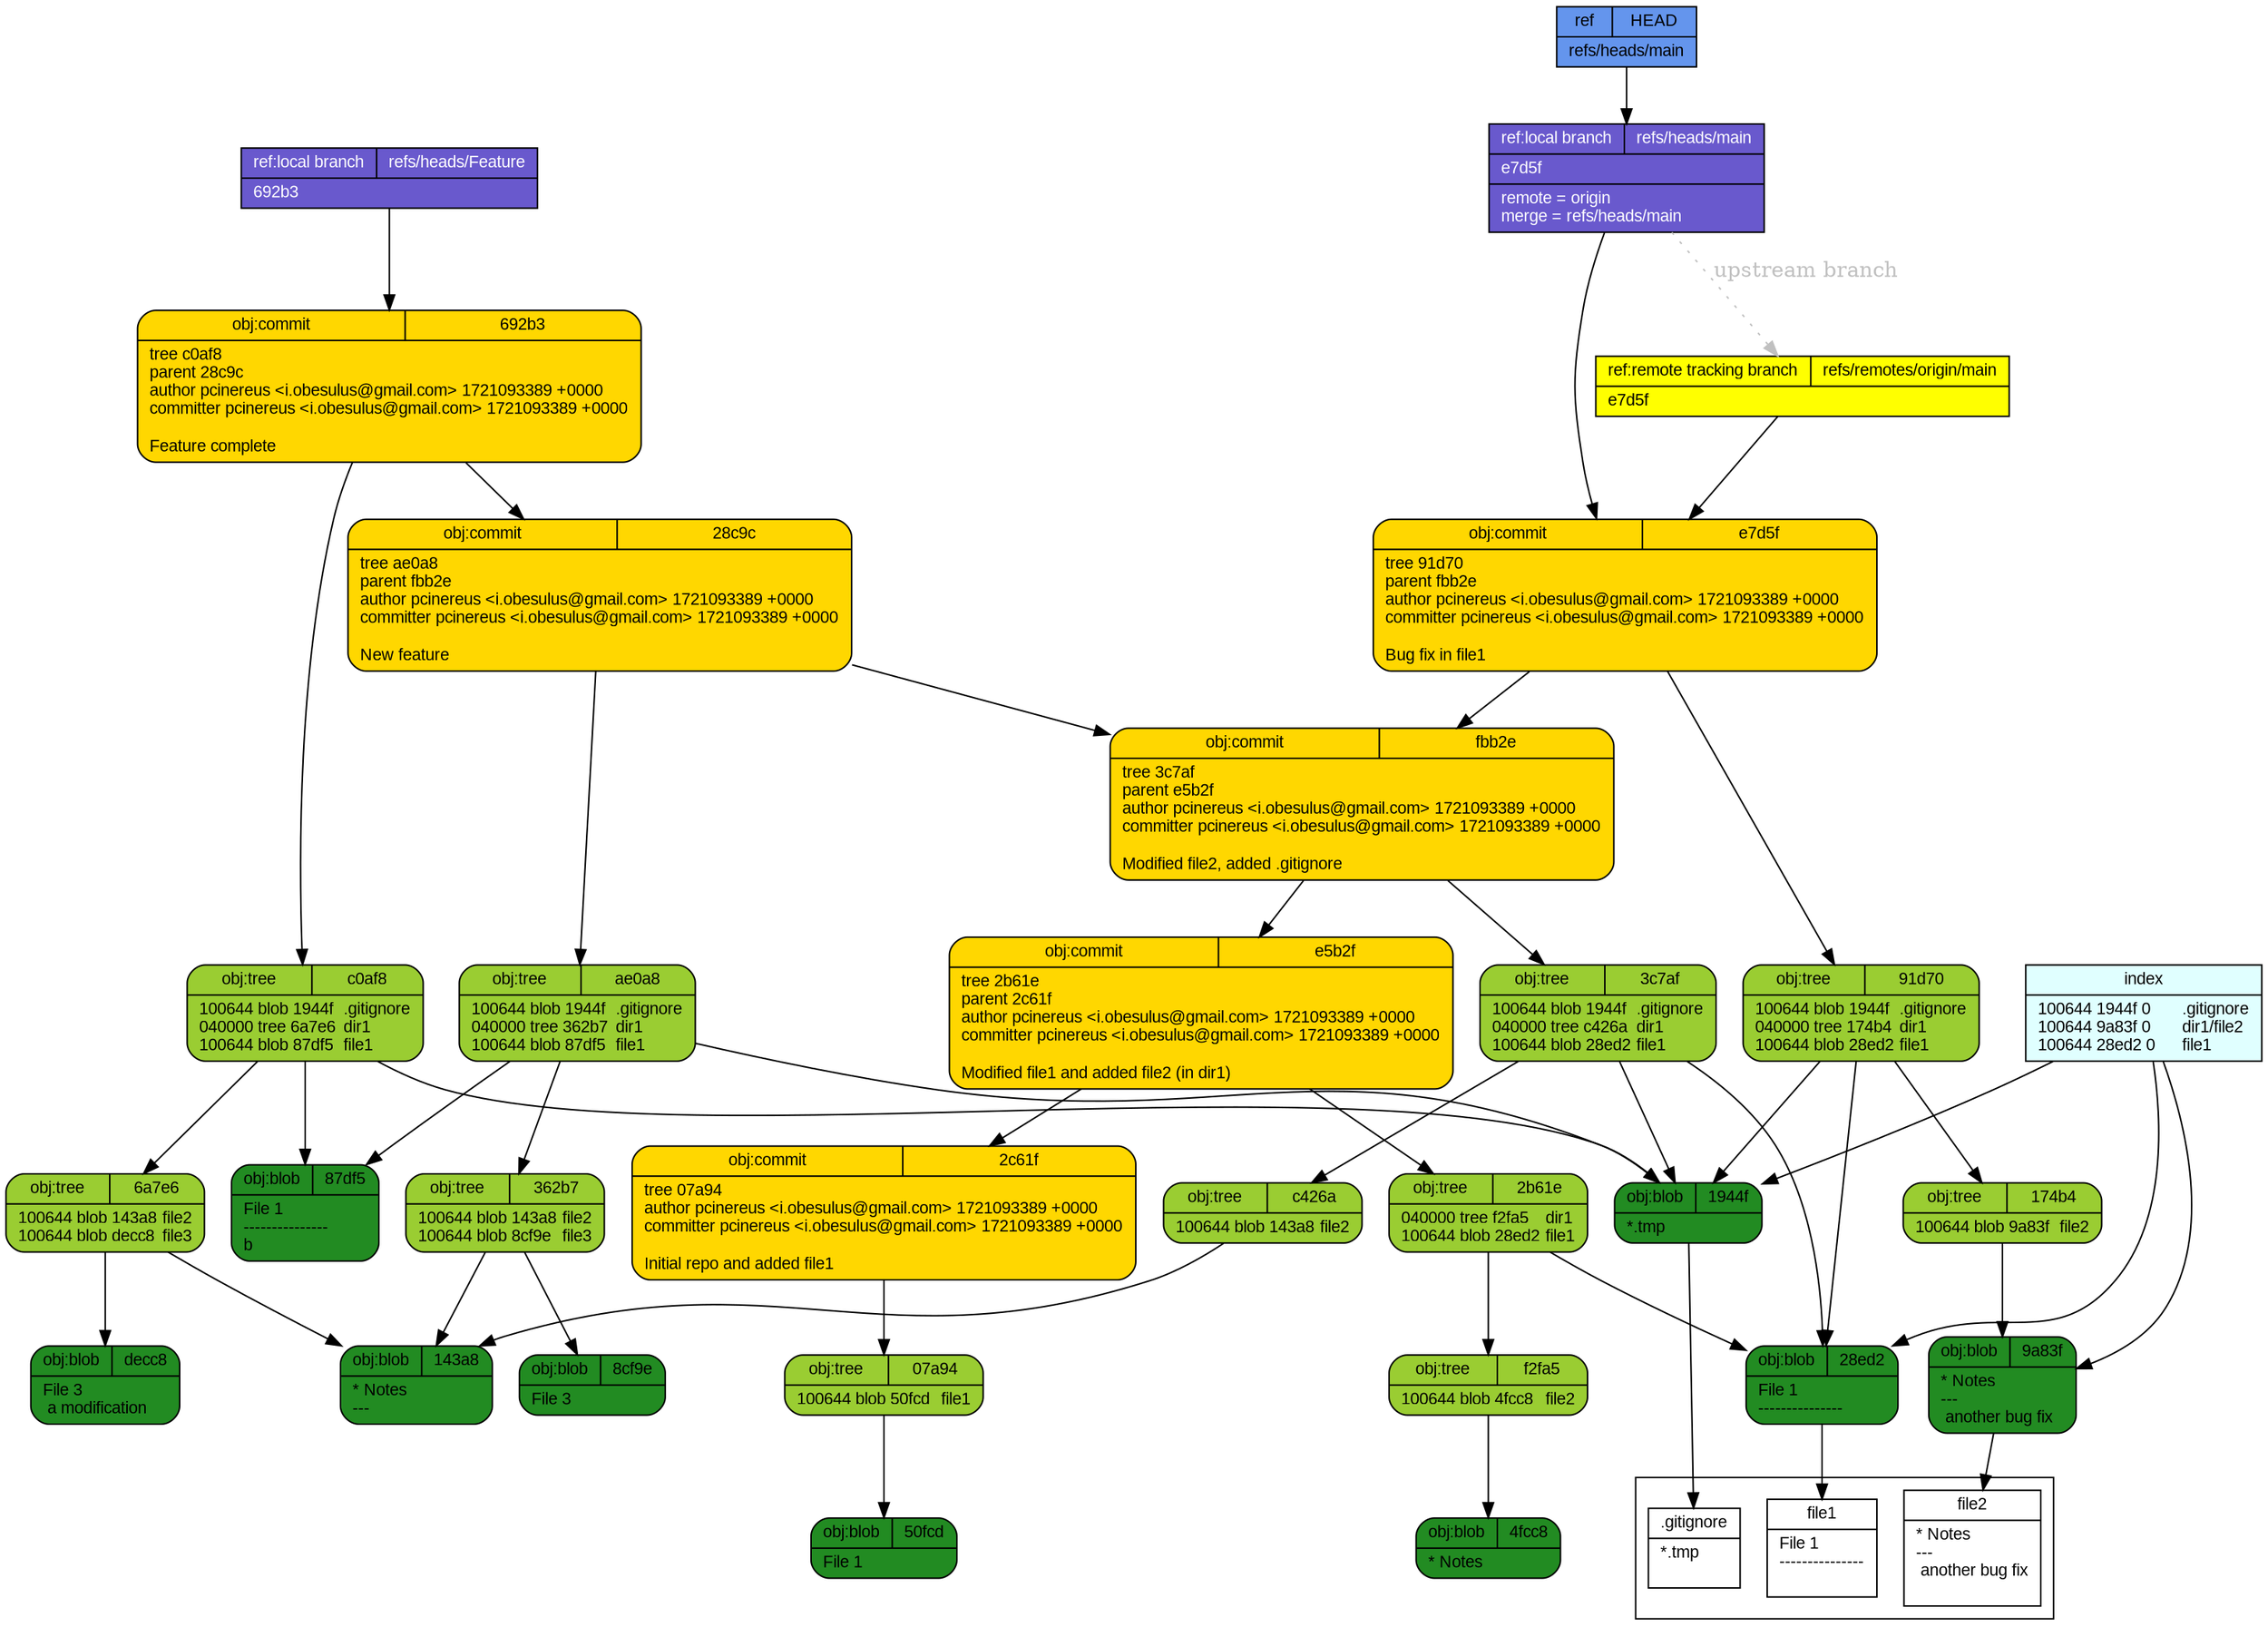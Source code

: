 digraph structs {
  node [shape=record,fontsize=11,fontname="arial"];
  rankdir="TB";
  _f2fa5 [fillcolor="yellowgreen", style="filled,rounded", label="{{obj:tree|f2fa5}|100644\ blob\ 4fcc8\	file2\l}"]  _f2fa5 -> _4fcc8
  _692b3 [fillcolor="gold", style="filled,rounded", label="{{obj:commit|692b3}|tree\ c0af8\lparent\ 28c9c\lauthor\ pcinereus\ \<i\.obesulus\@gmail\.com\>\ 1721093389\ \+0000\lcommitter\ pcinereus\ \<i\.obesulus\@gmail\.com\>\ 1721093389\ \+0000\l\lFeature\ complete\l}"]  _692b3 -> _c0af8
  _692b3 -> _28c9c
  _07a94 [fillcolor="yellowgreen", style="filled,rounded", label="{{obj:tree|07a94}|100644\ blob\ 50fcd\	file1\l}"]  _07a94 -> _50fcd
  _143a8 [fillcolor="forestgreen", style="filled,rounded", label="{{obj:blob|143a8}|\*\ Notes\l\-\-\-\l}"]  _c0af8 [fillcolor="yellowgreen", style="filled,rounded", label="{{obj:tree|c0af8}|100644\ blob\ 1944f\	\.gitignore\l040000\ tree\ 6a7e6\	dir1\l100644\ blob\ 87df5\	file1\l}"]  _c0af8 -> _1944f
  _c0af8 -> _6a7e6
  _c0af8 -> _87df5
  _4fcc8 [fillcolor="forestgreen", style="filled,rounded", label="{{obj:blob|4fcc8}|\*\ Notes\l}"]  _e5b2f [fillcolor="gold", style="filled,rounded", label="{{obj:commit|e5b2f}|tree\ 2b61e\lparent\ 2c61f\lauthor\ pcinereus\ \<i\.obesulus\@gmail\.com\>\ 1721093389\ \+0000\lcommitter\ pcinereus\ \<i\.obesulus\@gmail\.com\>\ 1721093389\ \+0000\l\lModified\ file1\ and\ added\ file2\ \(in\ dir1\)\l}"]  _e5b2f -> _2b61e
  _e5b2f -> _2c61f
  _fbb2e [fillcolor="gold", style="filled,rounded", label="{{obj:commit|fbb2e}|tree\ 3c7af\lparent\ e5b2f\lauthor\ pcinereus\ \<i\.obesulus\@gmail\.com\>\ 1721093389\ \+0000\lcommitter\ pcinereus\ \<i\.obesulus\@gmail\.com\>\ 1721093389\ \+0000\l\lModified\ file2\,\ added\ \.gitignore\l}"]  _fbb2e -> _3c7af
  _fbb2e -> _e5b2f
  _c426a [fillcolor="yellowgreen", style="filled,rounded", label="{{obj:tree|c426a}|100644\ blob\ 143a8\	file2\l}"]  _c426a -> _143a8
  _1944f [fillcolor="forestgreen", style="filled,rounded", label="{{obj:blob|1944f}|\*\.tmp\l}"]  _50fcd [fillcolor="forestgreen", style="filled,rounded", label="{{obj:blob|50fcd}|File\ 1\l}"]  _8cf9e [fillcolor="forestgreen", style="filled,rounded", label="{{obj:blob|8cf9e}|File\ 3\l}"]  _91d70 [fillcolor="yellowgreen", style="filled,rounded", label="{{obj:tree|91d70}|100644\ blob\ 1944f\	\.gitignore\l040000\ tree\ 174b4\	dir1\l100644\ blob\ 28ed2\	file1\l}"]  _91d70 -> _1944f
  _91d70 -> _174b4
  _91d70 -> _28ed2
  _e7d5f [fillcolor="gold", style="filled,rounded", label="{{obj:commit|e7d5f}|tree\ 91d70\lparent\ fbb2e\lauthor\ pcinereus\ \<i\.obesulus\@gmail\.com\>\ 1721093389\ \+0000\lcommitter\ pcinereus\ \<i\.obesulus\@gmail\.com\>\ 1721093389\ \+0000\l\lBug\ fix\ in\ file1\l}"]  _e7d5f -> _91d70
  _e7d5f -> _fbb2e
  _9a83f [fillcolor="forestgreen", style="filled,rounded", label="{{obj:blob|9a83f}|\*\ Notes\l\-\-\-\l\ another\ bug\ fix\l}"]  _ae0a8 [fillcolor="yellowgreen", style="filled,rounded", label="{{obj:tree|ae0a8}|100644\ blob\ 1944f\	\.gitignore\l040000\ tree\ 362b7\	dir1\l100644\ blob\ 87df5\	file1\l}"]  _ae0a8 -> _1944f
  _ae0a8 -> _362b7
  _ae0a8 -> _87df5
  _2c61f [fillcolor="gold", style="filled,rounded", label="{{obj:commit|2c61f}|tree\ 07a94\lauthor\ pcinereus\ \<i\.obesulus\@gmail\.com\>\ 1721093389\ \+0000\lcommitter\ pcinereus\ \<i\.obesulus\@gmail\.com\>\ 1721093389\ \+0000\l\lInitial\ repo\ and\ added\ file1\l}"]  _2c61f -> _07a94
  _2b61e [fillcolor="yellowgreen", style="filled,rounded", label="{{obj:tree|2b61e}|040000\ tree\ f2fa5\	dir1\l100644\ blob\ 28ed2\	file1\l}"]  _2b61e -> _f2fa5
  _2b61e -> _28ed2
  _87df5 [fillcolor="forestgreen", style="filled,rounded", label="{{obj:blob|87df5}|File\ 1\l\-\-\-\-\-\-\-\-\-\-\-\-\-\-\-\lb\l}"]  _362b7 [fillcolor="yellowgreen", style="filled,rounded", label="{{obj:tree|362b7}|100644\ blob\ 143a8\	file2\l100644\ blob\ 8cf9e\	file3\l}"]  _362b7 -> _143a8
  _362b7 -> _8cf9e
  _3c7af [fillcolor="yellowgreen", style="filled,rounded", label="{{obj:tree|3c7af}|100644\ blob\ 1944f\	\.gitignore\l040000\ tree\ c426a\	dir1\l100644\ blob\ 28ed2\	file1\l}"]  _3c7af -> _1944f
  _3c7af -> _c426a
  _3c7af -> _28ed2
  _28ed2 [fillcolor="forestgreen", style="filled,rounded", label="{{obj:blob|28ed2}|File\ 1\l\-\-\-\-\-\-\-\-\-\-\-\-\-\-\-\l}"]  _28c9c [fillcolor="gold", style="filled,rounded", label="{{obj:commit|28c9c}|tree\ ae0a8\lparent\ fbb2e\lauthor\ pcinereus\ \<i\.obesulus\@gmail\.com\>\ 1721093389\ \+0000\lcommitter\ pcinereus\ \<i\.obesulus\@gmail\.com\>\ 1721093389\ \+0000\l\lNew\ feature\l}"]  _28c9c -> _ae0a8
  _28c9c -> _fbb2e
  _6a7e6 [fillcolor="yellowgreen", style="filled,rounded", label="{{obj:tree|6a7e6}|100644\ blob\ 143a8\	file2\l100644\ blob\ decc8\	file3\l}"]  _6a7e6 -> _143a8
  _6a7e6 -> _decc8
  _174b4 [fillcolor="yellowgreen", style="filled,rounded", label="{{obj:tree|174b4}|100644\ blob\ 9a83f\	file2\l}"]  _174b4 -> _9a83f
  _decc8 [fillcolor="forestgreen", style="filled,rounded", label="{{obj:blob|decc8}|File\ 3\l\ a\ modification\l}"]  _refs___heads___Feature [style=filled, fillcolor=slateblue3, fontcolor = white,  label="{{ref:local branch|refs\/heads\/Feature}|692b3\l}"]
  _refs___heads___Feature -> _692b3
  _refs___heads___main -> _refs___remotes___origin___main [style=dotted, color=gray, fontcolor=gray, label="upstream branch"]
  _refs___heads___main [style=filled, fillcolor=slateblue3, fontcolor = white,  label="{{ref:local branch|refs\/heads\/main}|e7d5f\l|remote\ \=\ origin\lmerge\ \=\ refs\/heads\/main\l}"]
  _refs___heads___main -> _e7d5f
  _refs___remotes___origin___main [style=filled, fillcolor=yellow, fontcolor = black,  label="{{ref:remote tracking branch|refs\/remotes\/origin\/main}|e7d5f\l}"]
  _refs___remotes___origin___main -> _e7d5f
  _HEAD [style=filled, fillcolor=cornflowerblue, fontcolor=black,  label="{{ref|HEAD}|refs\/heads\/main\l}"]
  _HEAD -> _refs___heads___main
  index -> _1944f
  index -> _9a83f
  index -> _28ed2
  index [style=filled, fillcolor=lightcyan, label="{{index}|100644\ 1944f\ 0\	\.gitignore\l100644\ 9a83f\ 0\	dir1\/file2\l100644\ 28ed2\ 0\	file1\l}"]
subgraph cluster_1 {rank=sink  _gitignore [fillcolor="white", label="{{.gitignore}|*.tmp\l\l}"] 
  _file2 [fillcolor="white", label="{{file2}|* Notes\l---\l another bug fix\l\l}"] 
  _file1 [fillcolor="white", label="{{file1}|File 1\l---------------\l\l}"] 
}
 _1944f -> _gitignore
 _9a83f -> _file2
 _28ed2 -> _file1
}
